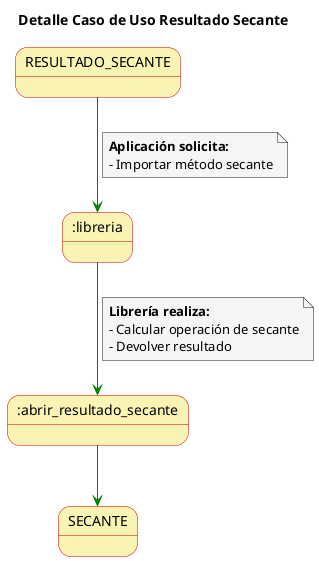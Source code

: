 @startuml

skinparam state {
  BackgroundColor #faf4b4
  BorderColor #c90000
}

skinparam note {
  BackgroundColor #f5f5f5
}

skinparam linetype polyline

title Detalle Caso de Uso Resultado Secante

RESULTADO_SECANTE-[#green]-> :libreria
note on link
  **Aplicación solicita:**
  - Importar método secante
end note

:libreria -[#green]-> :abrir_resultado_secante
note on link
  **Librería realiza:**
  - Calcular operación de secante
  - Devolver resultado
end note

:abrir_resultado_secante -[#green]-> SECANTE

@enduml